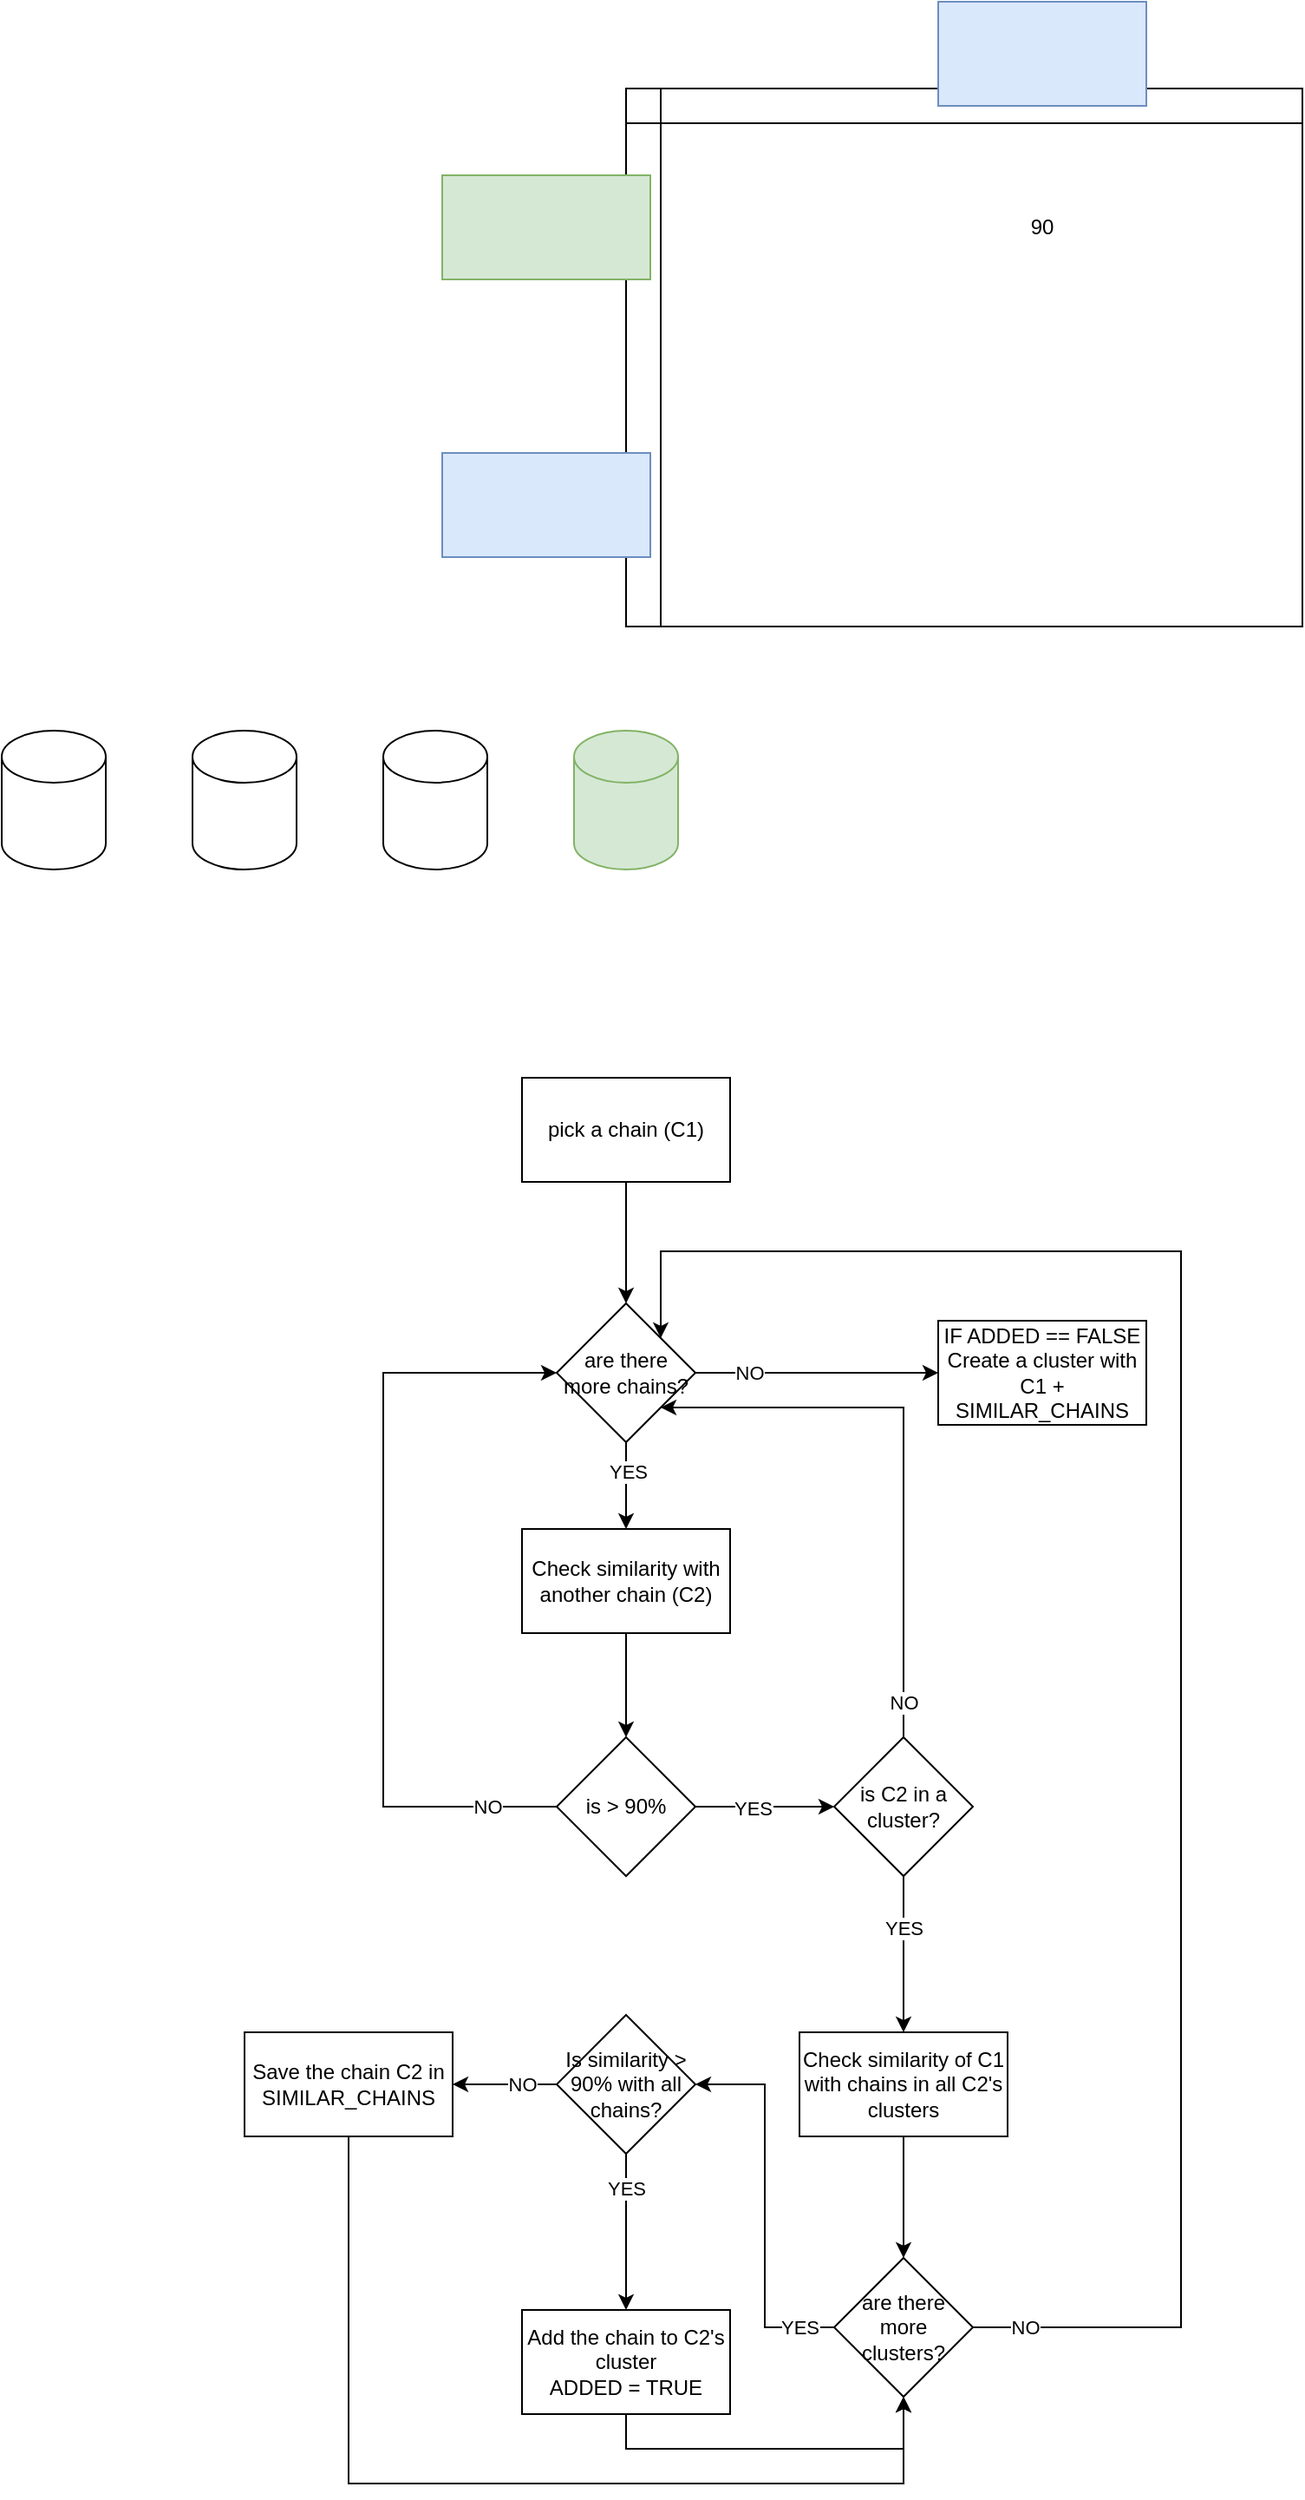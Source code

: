 <mxfile version="14.4.9" type="device"><diagram id="DvM14VO3dZga5pIKaOCh" name="Page-1"><mxGraphModel dx="979" dy="832" grid="1" gridSize="10" guides="1" tooltips="1" connect="1" arrows="1" fold="1" page="1" pageScale="1" pageWidth="827" pageHeight="1169" math="0" shadow="0"><root><mxCell id="0"/><mxCell id="1" parent="0"/><mxCell id="Oz29yaiDaNvB66-GZGFK-1" value="" style="shape=internalStorage;whiteSpace=wrap;html=1;backgroundOutline=1;" vertex="1" parent="1"><mxGeometry x="400" y="80" width="390" height="310" as="geometry"/></mxCell><mxCell id="Oz29yaiDaNvB66-GZGFK-2" value="" style="rounded=0;whiteSpace=wrap;html=1;fillColor=#d5e8d4;strokeColor=#82b366;" vertex="1" parent="1"><mxGeometry x="294" y="130" width="120" height="60" as="geometry"/></mxCell><mxCell id="Oz29yaiDaNvB66-GZGFK-3" value="" style="rounded=0;whiteSpace=wrap;html=1;fillColor=#dae8fc;strokeColor=#6c8ebf;" vertex="1" parent="1"><mxGeometry x="580" y="30" width="120" height="60" as="geometry"/></mxCell><mxCell id="Oz29yaiDaNvB66-GZGFK-4" value="" style="shape=cylinder3;whiteSpace=wrap;html=1;boundedLbl=1;backgroundOutline=1;size=15;" vertex="1" parent="1"><mxGeometry x="40" y="450" width="60" height="80" as="geometry"/></mxCell><mxCell id="Oz29yaiDaNvB66-GZGFK-5" value="90" style="text;html=1;strokeColor=none;fillColor=none;align=center;verticalAlign=middle;whiteSpace=wrap;rounded=0;" vertex="1" parent="1"><mxGeometry x="620" y="150" width="40" height="20" as="geometry"/></mxCell><mxCell id="Oz29yaiDaNvB66-GZGFK-6" value="" style="shape=cylinder3;whiteSpace=wrap;html=1;boundedLbl=1;backgroundOutline=1;size=15;" vertex="1" parent="1"><mxGeometry x="150" y="450" width="60" height="80" as="geometry"/></mxCell><mxCell id="Oz29yaiDaNvB66-GZGFK-7" value="" style="shape=cylinder3;whiteSpace=wrap;html=1;boundedLbl=1;backgroundOutline=1;size=15;" vertex="1" parent="1"><mxGeometry x="260" y="450" width="60" height="80" as="geometry"/></mxCell><mxCell id="Oz29yaiDaNvB66-GZGFK-8" value="" style="rounded=0;whiteSpace=wrap;html=1;fillColor=#dae8fc;strokeColor=#6c8ebf;" vertex="1" parent="1"><mxGeometry x="294" y="290" width="120" height="60" as="geometry"/></mxCell><mxCell id="Oz29yaiDaNvB66-GZGFK-9" value="" style="shape=cylinder3;whiteSpace=wrap;html=1;boundedLbl=1;backgroundOutline=1;size=15;fillColor=#d5e8d4;strokeColor=#82b366;" vertex="1" parent="1"><mxGeometry x="370" y="450" width="60" height="80" as="geometry"/></mxCell><mxCell id="Oz29yaiDaNvB66-GZGFK-45" value="" style="edgeStyle=orthogonalEdgeStyle;rounded=0;orthogonalLoop=1;jettySize=auto;html=1;" edge="1" parent="1" source="Oz29yaiDaNvB66-GZGFK-10" target="Oz29yaiDaNvB66-GZGFK-44"><mxGeometry relative="1" as="geometry"/></mxCell><mxCell id="Oz29yaiDaNvB66-GZGFK-10" value="pick a chain (C1)" style="rounded=0;whiteSpace=wrap;html=1;" vertex="1" parent="1"><mxGeometry x="340" y="650" width="120" height="60" as="geometry"/></mxCell><mxCell id="Oz29yaiDaNvB66-GZGFK-52" value="" style="edgeStyle=orthogonalEdgeStyle;rounded=0;orthogonalLoop=1;jettySize=auto;html=1;" edge="1" parent="1" source="Oz29yaiDaNvB66-GZGFK-12" target="Oz29yaiDaNvB66-GZGFK-14"><mxGeometry relative="1" as="geometry"/></mxCell><mxCell id="Oz29yaiDaNvB66-GZGFK-12" value="Check similarity with another chain (C2)" style="rounded=0;whiteSpace=wrap;html=1;" vertex="1" parent="1"><mxGeometry x="340" y="910" width="120" height="60" as="geometry"/></mxCell><mxCell id="Oz29yaiDaNvB66-GZGFK-18" style="edgeStyle=orthogonalEdgeStyle;rounded=0;orthogonalLoop=1;jettySize=auto;html=1;exitX=0;exitY=0.5;exitDx=0;exitDy=0;entryX=0;entryY=0.5;entryDx=0;entryDy=0;" edge="1" parent="1" source="Oz29yaiDaNvB66-GZGFK-14" target="Oz29yaiDaNvB66-GZGFK-44"><mxGeometry relative="1" as="geometry"><Array as="points"><mxPoint x="260" y="1070"/><mxPoint x="260" y="820"/></Array></mxGeometry></mxCell><mxCell id="Oz29yaiDaNvB66-GZGFK-19" value="NO" style="edgeLabel;html=1;align=center;verticalAlign=middle;resizable=0;points=[];" vertex="1" connectable="0" parent="Oz29yaiDaNvB66-GZGFK-18"><mxGeometry x="-0.506" relative="1" as="geometry"><mxPoint x="60" y="11" as="offset"/></mxGeometry></mxCell><mxCell id="Oz29yaiDaNvB66-GZGFK-22" value="" style="edgeStyle=orthogonalEdgeStyle;rounded=0;orthogonalLoop=1;jettySize=auto;html=1;" edge="1" parent="1" source="Oz29yaiDaNvB66-GZGFK-14" target="Oz29yaiDaNvB66-GZGFK-21"><mxGeometry relative="1" as="geometry"/></mxCell><mxCell id="Oz29yaiDaNvB66-GZGFK-28" value="YES" style="edgeLabel;html=1;align=center;verticalAlign=middle;resizable=0;points=[];" vertex="1" connectable="0" parent="Oz29yaiDaNvB66-GZGFK-22"><mxGeometry x="-0.175" y="-1" relative="1" as="geometry"><mxPoint as="offset"/></mxGeometry></mxCell><mxCell id="Oz29yaiDaNvB66-GZGFK-14" value="is &amp;gt; 90%" style="rhombus;whiteSpace=wrap;html=1;rounded=0;" vertex="1" parent="1"><mxGeometry x="360" y="1030" width="80" height="80" as="geometry"/></mxCell><mxCell id="Oz29yaiDaNvB66-GZGFK-25" value="" style="edgeStyle=orthogonalEdgeStyle;rounded=0;orthogonalLoop=1;jettySize=auto;html=1;entryX=1;entryY=1;entryDx=0;entryDy=0;" edge="1" parent="1" source="Oz29yaiDaNvB66-GZGFK-21" target="Oz29yaiDaNvB66-GZGFK-44"><mxGeometry relative="1" as="geometry"><mxPoint x="560" y="970" as="targetPoint"/><Array as="points"><mxPoint x="560" y="840"/></Array></mxGeometry></mxCell><mxCell id="Oz29yaiDaNvB66-GZGFK-27" value="NO" style="edgeLabel;html=1;align=center;verticalAlign=middle;resizable=0;points=[];" vertex="1" connectable="0" parent="Oz29yaiDaNvB66-GZGFK-25"><mxGeometry x="0.086" y="-1" relative="1" as="geometry"><mxPoint x="-1" y="159" as="offset"/></mxGeometry></mxCell><mxCell id="Oz29yaiDaNvB66-GZGFK-30" value="" style="edgeStyle=orthogonalEdgeStyle;rounded=0;orthogonalLoop=1;jettySize=auto;html=1;" edge="1" parent="1" source="Oz29yaiDaNvB66-GZGFK-21" target="Oz29yaiDaNvB66-GZGFK-29"><mxGeometry relative="1" as="geometry"/></mxCell><mxCell id="Oz29yaiDaNvB66-GZGFK-31" value="YES" style="edgeLabel;html=1;align=center;verticalAlign=middle;resizable=0;points=[];" vertex="1" connectable="0" parent="Oz29yaiDaNvB66-GZGFK-30"><mxGeometry x="-0.133" y="1" relative="1" as="geometry"><mxPoint x="-1" y="-9" as="offset"/></mxGeometry></mxCell><mxCell id="Oz29yaiDaNvB66-GZGFK-21" value="is C2 in a cluster?" style="rhombus;whiteSpace=wrap;html=1;rounded=0;" vertex="1" parent="1"><mxGeometry x="520" y="1030" width="80" height="80" as="geometry"/></mxCell><mxCell id="Oz29yaiDaNvB66-GZGFK-54" value="" style="edgeStyle=orthogonalEdgeStyle;rounded=0;orthogonalLoop=1;jettySize=auto;html=1;" edge="1" parent="1" source="Oz29yaiDaNvB66-GZGFK-29" target="Oz29yaiDaNvB66-GZGFK-53"><mxGeometry relative="1" as="geometry"/></mxCell><mxCell id="Oz29yaiDaNvB66-GZGFK-29" value="Check similarity of C1 with chains in all C2's clusters" style="whiteSpace=wrap;html=1;rounded=0;" vertex="1" parent="1"><mxGeometry x="500" y="1200" width="120" height="60" as="geometry"/></mxCell><mxCell id="Oz29yaiDaNvB66-GZGFK-36" value="" style="edgeStyle=orthogonalEdgeStyle;rounded=0;orthogonalLoop=1;jettySize=auto;html=1;" edge="1" parent="1" source="Oz29yaiDaNvB66-GZGFK-32" target="Oz29yaiDaNvB66-GZGFK-35"><mxGeometry relative="1" as="geometry"/></mxCell><mxCell id="Oz29yaiDaNvB66-GZGFK-38" value="NO" style="edgeLabel;html=1;align=center;verticalAlign=middle;resizable=0;points=[];" vertex="1" connectable="0" parent="Oz29yaiDaNvB66-GZGFK-36"><mxGeometry x="0.433" y="1" relative="1" as="geometry"><mxPoint x="23" y="-1" as="offset"/></mxGeometry></mxCell><mxCell id="Oz29yaiDaNvB66-GZGFK-40" value="" style="edgeStyle=orthogonalEdgeStyle;rounded=0;orthogonalLoop=1;jettySize=auto;html=1;" edge="1" parent="1" source="Oz29yaiDaNvB66-GZGFK-32" target="Oz29yaiDaNvB66-GZGFK-39"><mxGeometry relative="1" as="geometry"/></mxCell><mxCell id="Oz29yaiDaNvB66-GZGFK-51" value="YES" style="edgeLabel;html=1;align=center;verticalAlign=middle;resizable=0;points=[];" vertex="1" connectable="0" parent="Oz29yaiDaNvB66-GZGFK-40"><mxGeometry x="0.089" y="2" relative="1" as="geometry"><mxPoint x="-2" y="-29" as="offset"/></mxGeometry></mxCell><mxCell id="Oz29yaiDaNvB66-GZGFK-32" value="Is similarity &amp;gt; 90% with all chains?" style="rhombus;whiteSpace=wrap;html=1;rounded=0;" vertex="1" parent="1"><mxGeometry x="360" y="1190" width="80" height="80" as="geometry"/></mxCell><mxCell id="Oz29yaiDaNvB66-GZGFK-62" style="edgeStyle=orthogonalEdgeStyle;rounded=0;orthogonalLoop=1;jettySize=auto;html=1;exitX=0.5;exitY=1;exitDx=0;exitDy=0;entryX=0.5;entryY=1;entryDx=0;entryDy=0;" edge="1" parent="1" source="Oz29yaiDaNvB66-GZGFK-35" target="Oz29yaiDaNvB66-GZGFK-53"><mxGeometry relative="1" as="geometry"><Array as="points"><mxPoint x="240" y="1460"/><mxPoint x="560" y="1460"/></Array></mxGeometry></mxCell><mxCell id="Oz29yaiDaNvB66-GZGFK-35" value="Save the chain C2 in SIMILAR_CHAINS" style="whiteSpace=wrap;html=1;rounded=0;" vertex="1" parent="1"><mxGeometry x="180" y="1200" width="120" height="60" as="geometry"/></mxCell><mxCell id="Oz29yaiDaNvB66-GZGFK-61" style="edgeStyle=orthogonalEdgeStyle;rounded=0;orthogonalLoop=1;jettySize=auto;html=1;exitX=0.5;exitY=1;exitDx=0;exitDy=0;entryX=0.5;entryY=1;entryDx=0;entryDy=0;" edge="1" parent="1" source="Oz29yaiDaNvB66-GZGFK-39" target="Oz29yaiDaNvB66-GZGFK-53"><mxGeometry relative="1" as="geometry"><Array as="points"><mxPoint x="400" y="1440"/><mxPoint x="560" y="1440"/></Array></mxGeometry></mxCell><mxCell id="Oz29yaiDaNvB66-GZGFK-39" value="Add the chain to C2's cluster&lt;br&gt;ADDED = TRUE" style="whiteSpace=wrap;html=1;rounded=0;" vertex="1" parent="1"><mxGeometry x="340" y="1360" width="120" height="60" as="geometry"/></mxCell><mxCell id="Oz29yaiDaNvB66-GZGFK-46" value="" style="edgeStyle=orthogonalEdgeStyle;rounded=0;orthogonalLoop=1;jettySize=auto;html=1;" edge="1" parent="1" source="Oz29yaiDaNvB66-GZGFK-44" target="Oz29yaiDaNvB66-GZGFK-12"><mxGeometry relative="1" as="geometry"/></mxCell><mxCell id="Oz29yaiDaNvB66-GZGFK-49" value="YES" style="edgeLabel;html=1;align=center;verticalAlign=middle;resizable=0;points=[];" vertex="1" connectable="0" parent="Oz29yaiDaNvB66-GZGFK-46"><mxGeometry x="-0.32" y="1" relative="1" as="geometry"><mxPoint as="offset"/></mxGeometry></mxCell><mxCell id="Oz29yaiDaNvB66-GZGFK-48" value="" style="edgeStyle=orthogonalEdgeStyle;rounded=0;orthogonalLoop=1;jettySize=auto;html=1;" edge="1" parent="1" source="Oz29yaiDaNvB66-GZGFK-44" target="Oz29yaiDaNvB66-GZGFK-47"><mxGeometry relative="1" as="geometry"/></mxCell><mxCell id="Oz29yaiDaNvB66-GZGFK-50" value="NO" style="edgeLabel;html=1;align=center;verticalAlign=middle;resizable=0;points=[];" vertex="1" connectable="0" parent="Oz29yaiDaNvB66-GZGFK-48"><mxGeometry x="-0.733" y="2" relative="1" as="geometry"><mxPoint x="12" y="2" as="offset"/></mxGeometry></mxCell><mxCell id="Oz29yaiDaNvB66-GZGFK-44" value="are there more chains?" style="rhombus;whiteSpace=wrap;html=1;rounded=0;" vertex="1" parent="1"><mxGeometry x="360" y="780" width="80" height="80" as="geometry"/></mxCell><mxCell id="Oz29yaiDaNvB66-GZGFK-47" value="IF ADDED == FALSE&lt;br&gt;Create a cluster with C1 + SIMILAR_CHAINS" style="whiteSpace=wrap;html=1;rounded=0;" vertex="1" parent="1"><mxGeometry x="580" y="790" width="120" height="60" as="geometry"/></mxCell><mxCell id="Oz29yaiDaNvB66-GZGFK-55" style="edgeStyle=orthogonalEdgeStyle;rounded=0;orthogonalLoop=1;jettySize=auto;html=1;exitX=1;exitY=0.5;exitDx=0;exitDy=0;entryX=1;entryY=0;entryDx=0;entryDy=0;" edge="1" parent="1" source="Oz29yaiDaNvB66-GZGFK-53" target="Oz29yaiDaNvB66-GZGFK-44"><mxGeometry relative="1" as="geometry"><Array as="points"><mxPoint x="720" y="1370"/><mxPoint x="720" y="750"/><mxPoint x="420" y="750"/></Array></mxGeometry></mxCell><mxCell id="Oz29yaiDaNvB66-GZGFK-56" value="NO" style="edgeLabel;html=1;align=center;verticalAlign=middle;resizable=0;points=[];" vertex="1" connectable="0" parent="Oz29yaiDaNvB66-GZGFK-55"><mxGeometry x="-0.851" y="-2" relative="1" as="geometry"><mxPoint x="-51" y="-2" as="offset"/></mxGeometry></mxCell><mxCell id="Oz29yaiDaNvB66-GZGFK-59" style="edgeStyle=orthogonalEdgeStyle;rounded=0;orthogonalLoop=1;jettySize=auto;html=1;exitX=0;exitY=0.5;exitDx=0;exitDy=0;entryX=1;entryY=0.5;entryDx=0;entryDy=0;" edge="1" parent="1" source="Oz29yaiDaNvB66-GZGFK-53" target="Oz29yaiDaNvB66-GZGFK-32"><mxGeometry relative="1" as="geometry"/></mxCell><mxCell id="Oz29yaiDaNvB66-GZGFK-60" value="YES" style="edgeLabel;html=1;align=center;verticalAlign=middle;resizable=0;points=[];" vertex="1" connectable="0" parent="Oz29yaiDaNvB66-GZGFK-59"><mxGeometry x="-0.6" y="-1" relative="1" as="geometry"><mxPoint x="19" y="4" as="offset"/></mxGeometry></mxCell><mxCell id="Oz29yaiDaNvB66-GZGFK-53" value="are there more clusters?" style="rhombus;whiteSpace=wrap;html=1;rounded=0;" vertex="1" parent="1"><mxGeometry x="520" y="1330" width="80" height="80" as="geometry"/></mxCell></root></mxGraphModel></diagram></mxfile>